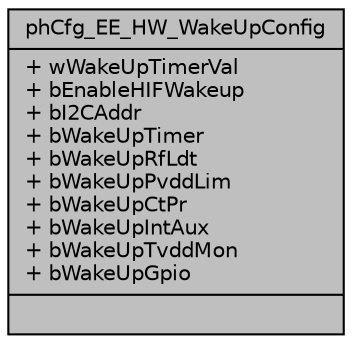 digraph "phCfg_EE_HW_WakeUpConfig"
{
  edge [fontname="Helvetica",fontsize="10",labelfontname="Helvetica",labelfontsize="10"];
  node [fontname="Helvetica",fontsize="10",shape=record];
  Node0 [label="{phCfg_EE_HW_WakeUpConfig\n|+ wWakeUpTimerVal\l+ bEnableHIFWakeup\l+ bI2CAddr\l+ bWakeUpTimer\l+ bWakeUpRfLdt\l+ bWakeUpPvddLim\l+ bWakeUpCtPr\l+ bWakeUpIntAux\l+ bWakeUpTvddMon\l+ bWakeUpGpio\l|}",height=0.2,width=0.4,color="black", fillcolor="grey75", style="filled", fontcolor="black"];
}
